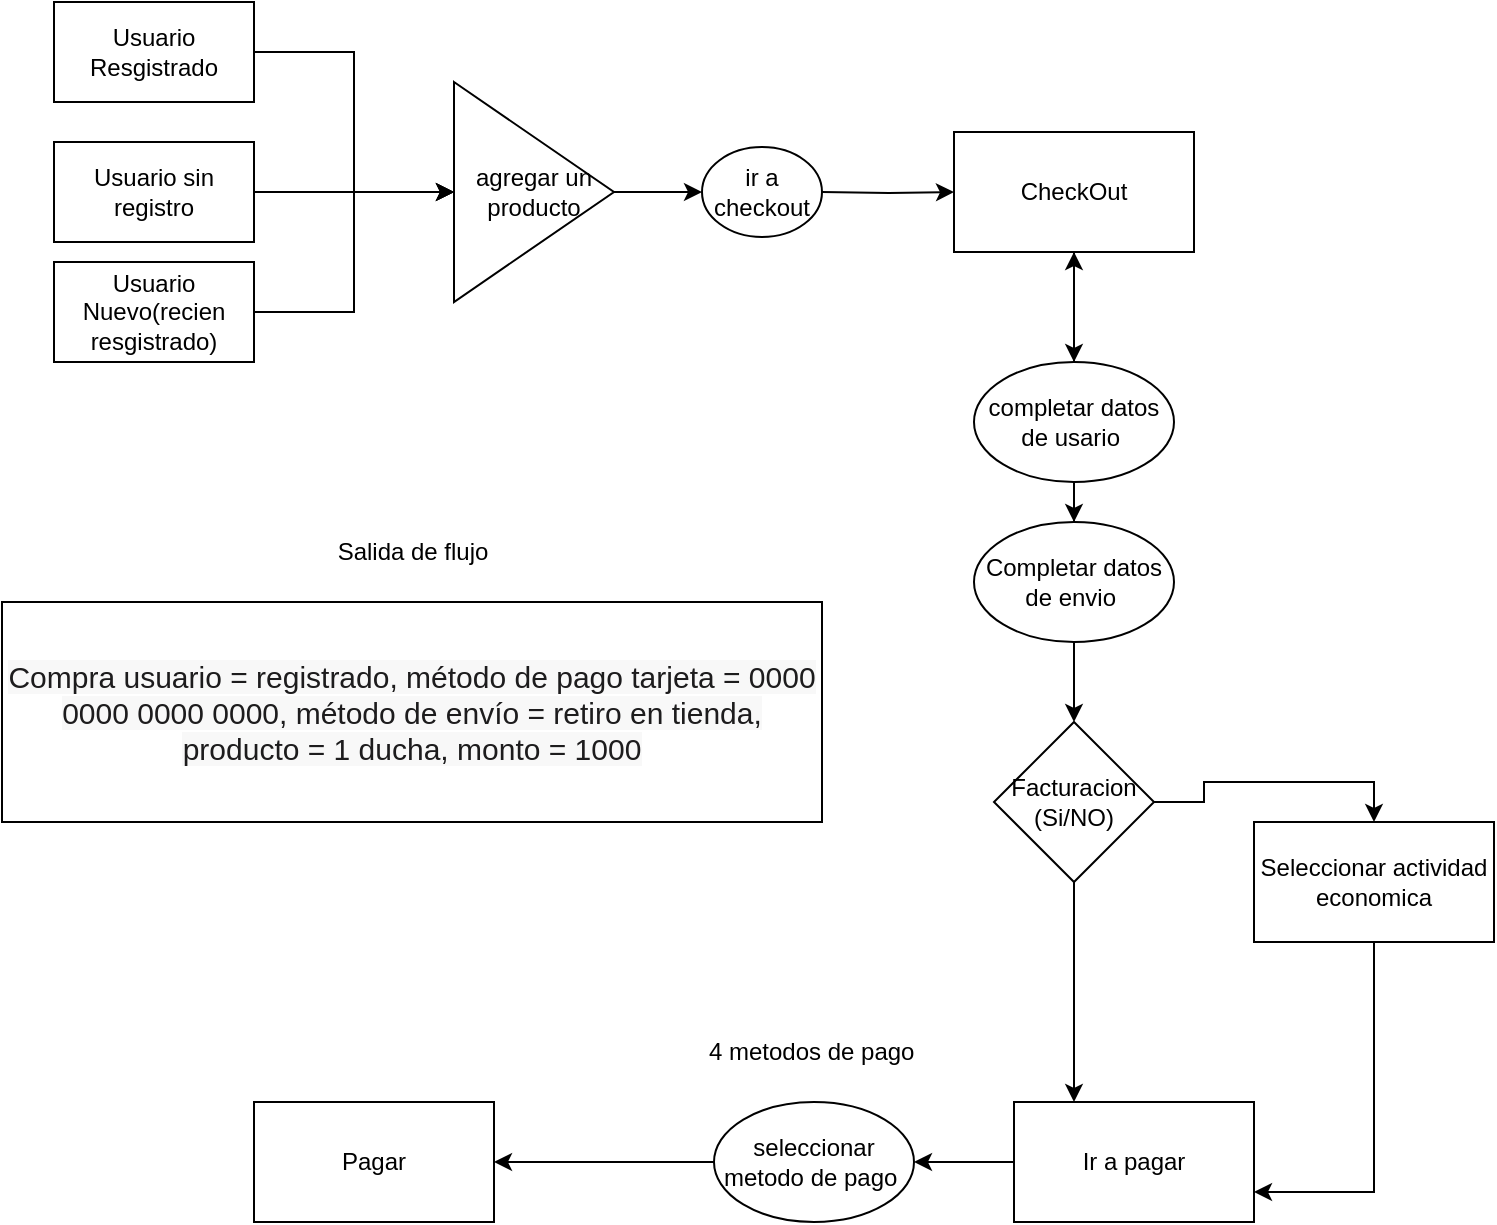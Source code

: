 <mxfile version="28.2.5">
  <diagram name="Página-1" id="6dDBUwZvXlX7nf1L_AUw">
    <mxGraphModel dx="1426" dy="785" grid="1" gridSize="10" guides="1" tooltips="1" connect="1" arrows="1" fold="1" page="1" pageScale="1" pageWidth="827" pageHeight="1169" math="0" shadow="0">
      <root>
        <mxCell id="0" />
        <mxCell id="1" parent="0" />
        <mxCell id="CjTm9wk8hEx9bTuSCUWv-5" style="edgeStyle=orthogonalEdgeStyle;rounded=0;orthogonalLoop=1;jettySize=auto;html=1;entryX=0;entryY=0.5;entryDx=0;entryDy=0;" edge="1" parent="1" source="CjTm9wk8hEx9bTuSCUWv-1" target="CjTm9wk8hEx9bTuSCUWv-4">
          <mxGeometry relative="1" as="geometry" />
        </mxCell>
        <mxCell id="CjTm9wk8hEx9bTuSCUWv-1" value="Usuario Resgistrado" style="rounded=0;whiteSpace=wrap;html=1;" vertex="1" parent="1">
          <mxGeometry x="60" y="20" width="100" height="50" as="geometry" />
        </mxCell>
        <mxCell id="CjTm9wk8hEx9bTuSCUWv-6" style="edgeStyle=orthogonalEdgeStyle;rounded=0;orthogonalLoop=1;jettySize=auto;html=1;" edge="1" parent="1" source="CjTm9wk8hEx9bTuSCUWv-2" target="CjTm9wk8hEx9bTuSCUWv-4">
          <mxGeometry relative="1" as="geometry" />
        </mxCell>
        <mxCell id="CjTm9wk8hEx9bTuSCUWv-2" value="Usuario sin registro" style="rounded=0;whiteSpace=wrap;html=1;" vertex="1" parent="1">
          <mxGeometry x="60" y="90" width="100" height="50" as="geometry" />
        </mxCell>
        <mxCell id="CjTm9wk8hEx9bTuSCUWv-7" style="edgeStyle=orthogonalEdgeStyle;rounded=0;orthogonalLoop=1;jettySize=auto;html=1;entryX=0;entryY=0.5;entryDx=0;entryDy=0;" edge="1" parent="1" source="CjTm9wk8hEx9bTuSCUWv-3" target="CjTm9wk8hEx9bTuSCUWv-4">
          <mxGeometry relative="1" as="geometry" />
        </mxCell>
        <mxCell id="CjTm9wk8hEx9bTuSCUWv-3" value="Usuario Nuevo(recien resgistrado)" style="rounded=0;whiteSpace=wrap;html=1;" vertex="1" parent="1">
          <mxGeometry x="60" y="150" width="100" height="50" as="geometry" />
        </mxCell>
        <mxCell id="CjTm9wk8hEx9bTuSCUWv-10" style="edgeStyle=orthogonalEdgeStyle;rounded=0;orthogonalLoop=1;jettySize=auto;html=1;" edge="1" parent="1" source="CjTm9wk8hEx9bTuSCUWv-4">
          <mxGeometry relative="1" as="geometry">
            <mxPoint x="384" y="115" as="targetPoint" />
          </mxGeometry>
        </mxCell>
        <mxCell id="CjTm9wk8hEx9bTuSCUWv-4" value="agregar un producto" style="triangle;whiteSpace=wrap;html=1;" vertex="1" parent="1">
          <mxGeometry x="260" y="60" width="80" height="110" as="geometry" />
        </mxCell>
        <mxCell id="CjTm9wk8hEx9bTuSCUWv-13" style="edgeStyle=orthogonalEdgeStyle;rounded=0;orthogonalLoop=1;jettySize=auto;html=1;entryX=0.5;entryY=0;entryDx=0;entryDy=0;" edge="1" parent="1" source="CjTm9wk8hEx9bTuSCUWv-8">
          <mxGeometry relative="1" as="geometry">
            <mxPoint x="570" y="200" as="targetPoint" />
          </mxGeometry>
        </mxCell>
        <mxCell id="CjTm9wk8hEx9bTuSCUWv-8" value="CheckOut" style="rounded=0;whiteSpace=wrap;html=1;" vertex="1" parent="1">
          <mxGeometry x="510" y="85" width="120" height="60" as="geometry" />
        </mxCell>
        <mxCell id="CjTm9wk8hEx9bTuSCUWv-11" style="edgeStyle=orthogonalEdgeStyle;rounded=0;orthogonalLoop=1;jettySize=auto;html=1;" edge="1" parent="1" target="CjTm9wk8hEx9bTuSCUWv-8">
          <mxGeometry relative="1" as="geometry">
            <mxPoint x="444" y="115" as="sourcePoint" />
          </mxGeometry>
        </mxCell>
        <mxCell id="CjTm9wk8hEx9bTuSCUWv-15" value="" style="edgeStyle=orthogonalEdgeStyle;rounded=0;orthogonalLoop=1;jettySize=auto;html=1;exitX=0.5;exitY=0;exitDx=0;exitDy=0;" edge="1" parent="1" source="CjTm9wk8hEx9bTuSCUWv-14" target="CjTm9wk8hEx9bTuSCUWv-8">
          <mxGeometry relative="1" as="geometry" />
        </mxCell>
        <mxCell id="CjTm9wk8hEx9bTuSCUWv-17" style="edgeStyle=orthogonalEdgeStyle;rounded=0;orthogonalLoop=1;jettySize=auto;html=1;" edge="1" parent="1" source="CjTm9wk8hEx9bTuSCUWv-14" target="CjTm9wk8hEx9bTuSCUWv-16">
          <mxGeometry relative="1" as="geometry" />
        </mxCell>
        <mxCell id="CjTm9wk8hEx9bTuSCUWv-14" value="completar datos de usario&amp;nbsp;" style="ellipse;whiteSpace=wrap;html=1;" vertex="1" parent="1">
          <mxGeometry x="520" y="200" width="100" height="60" as="geometry" />
        </mxCell>
        <mxCell id="CjTm9wk8hEx9bTuSCUWv-20" style="edgeStyle=orthogonalEdgeStyle;rounded=0;orthogonalLoop=1;jettySize=auto;html=1;entryX=0.5;entryY=0;entryDx=0;entryDy=0;" edge="1" parent="1" source="CjTm9wk8hEx9bTuSCUWv-16" target="CjTm9wk8hEx9bTuSCUWv-18">
          <mxGeometry relative="1" as="geometry" />
        </mxCell>
        <mxCell id="CjTm9wk8hEx9bTuSCUWv-16" value="Completar datos de envio&amp;nbsp;" style="ellipse;whiteSpace=wrap;html=1;" vertex="1" parent="1">
          <mxGeometry x="520" y="280" width="100" height="60" as="geometry" />
        </mxCell>
        <mxCell id="CjTm9wk8hEx9bTuSCUWv-22" style="edgeStyle=orthogonalEdgeStyle;rounded=0;orthogonalLoop=1;jettySize=auto;html=1;entryX=0.25;entryY=0;entryDx=0;entryDy=0;" edge="1" parent="1" source="CjTm9wk8hEx9bTuSCUWv-18" target="CjTm9wk8hEx9bTuSCUWv-21">
          <mxGeometry relative="1" as="geometry" />
        </mxCell>
        <mxCell id="CjTm9wk8hEx9bTuSCUWv-24" style="edgeStyle=orthogonalEdgeStyle;rounded=0;orthogonalLoop=1;jettySize=auto;html=1;entryX=0.5;entryY=0;entryDx=0;entryDy=0;" edge="1" parent="1" source="CjTm9wk8hEx9bTuSCUWv-18" target="CjTm9wk8hEx9bTuSCUWv-23">
          <mxGeometry relative="1" as="geometry" />
        </mxCell>
        <mxCell id="CjTm9wk8hEx9bTuSCUWv-18" value="Facturacion&lt;div&gt;(Si/NO)&lt;/div&gt;" style="rhombus;whiteSpace=wrap;html=1;" vertex="1" parent="1">
          <mxGeometry x="530" y="380" width="80" height="80" as="geometry" />
        </mxCell>
        <mxCell id="CjTm9wk8hEx9bTuSCUWv-29" style="edgeStyle=orthogonalEdgeStyle;rounded=0;orthogonalLoop=1;jettySize=auto;html=1;entryX=1;entryY=0.5;entryDx=0;entryDy=0;" edge="1" parent="1" source="CjTm9wk8hEx9bTuSCUWv-21" target="CjTm9wk8hEx9bTuSCUWv-28">
          <mxGeometry relative="1" as="geometry" />
        </mxCell>
        <mxCell id="CjTm9wk8hEx9bTuSCUWv-21" value="Ir a pagar" style="rounded=0;whiteSpace=wrap;html=1;" vertex="1" parent="1">
          <mxGeometry x="540" y="570" width="120" height="60" as="geometry" />
        </mxCell>
        <mxCell id="CjTm9wk8hEx9bTuSCUWv-26" style="edgeStyle=orthogonalEdgeStyle;rounded=0;orthogonalLoop=1;jettySize=auto;html=1;entryX=1;entryY=0.75;entryDx=0;entryDy=0;" edge="1" parent="1" source="CjTm9wk8hEx9bTuSCUWv-23" target="CjTm9wk8hEx9bTuSCUWv-21">
          <mxGeometry relative="1" as="geometry" />
        </mxCell>
        <mxCell id="CjTm9wk8hEx9bTuSCUWv-23" value="Seleccionar actividad economica" style="rounded=0;whiteSpace=wrap;html=1;" vertex="1" parent="1">
          <mxGeometry x="660" y="430" width="120" height="60" as="geometry" />
        </mxCell>
        <mxCell id="CjTm9wk8hEx9bTuSCUWv-31" style="edgeStyle=orthogonalEdgeStyle;rounded=0;orthogonalLoop=1;jettySize=auto;html=1;" edge="1" parent="1" source="CjTm9wk8hEx9bTuSCUWv-28" target="CjTm9wk8hEx9bTuSCUWv-30">
          <mxGeometry relative="1" as="geometry" />
        </mxCell>
        <mxCell id="CjTm9wk8hEx9bTuSCUWv-28" value="seleccionar metodo de pago&amp;nbsp;" style="ellipse;whiteSpace=wrap;html=1;" vertex="1" parent="1">
          <mxGeometry x="390" y="570" width="100" height="60" as="geometry" />
        </mxCell>
        <mxCell id="CjTm9wk8hEx9bTuSCUWv-30" value="Pagar" style="rounded=0;whiteSpace=wrap;html=1;" vertex="1" parent="1">
          <mxGeometry x="160" y="570" width="120" height="60" as="geometry" />
        </mxCell>
        <mxCell id="CjTm9wk8hEx9bTuSCUWv-32" value="ir a checkout" style="ellipse;whiteSpace=wrap;html=1;" vertex="1" parent="1">
          <mxGeometry x="384" y="92.5" width="60" height="45" as="geometry" />
        </mxCell>
        <mxCell id="CjTm9wk8hEx9bTuSCUWv-33" value="4 metodos de pago&amp;nbsp;" style="text;html=1;align=center;verticalAlign=middle;resizable=0;points=[];autosize=1;strokeColor=none;fillColor=none;" vertex="1" parent="1">
          <mxGeometry x="375" y="530" width="130" height="30" as="geometry" />
        </mxCell>
        <mxCell id="CjTm9wk8hEx9bTuSCUWv-34" value="Salida de flujo" style="text;html=1;align=center;verticalAlign=middle;resizable=0;points=[];autosize=1;strokeColor=none;fillColor=none;" vertex="1" parent="1">
          <mxGeometry x="189" y="280" width="100" height="30" as="geometry" />
        </mxCell>
        <mxCell id="CjTm9wk8hEx9bTuSCUWv-35" value="&lt;span style=&quot;color: rgb(29, 28, 29); font-family: Slack-Lato, Slack-Fractions, appleLogo, sans-serif; font-size: 15px; font-variant-ligatures: common-ligatures; text-align: left; background-color: rgb(248, 248, 248);&quot;&gt;Compra usuario = registrado, método de pago tarjeta = 0000 0000 0000 0000, método de envío = retiro en tienda, producto = 1 ducha, monto = 1000&lt;/span&gt;" style="rounded=0;whiteSpace=wrap;html=1;" vertex="1" parent="1">
          <mxGeometry x="34" y="320" width="410" height="110" as="geometry" />
        </mxCell>
      </root>
    </mxGraphModel>
  </diagram>
</mxfile>
